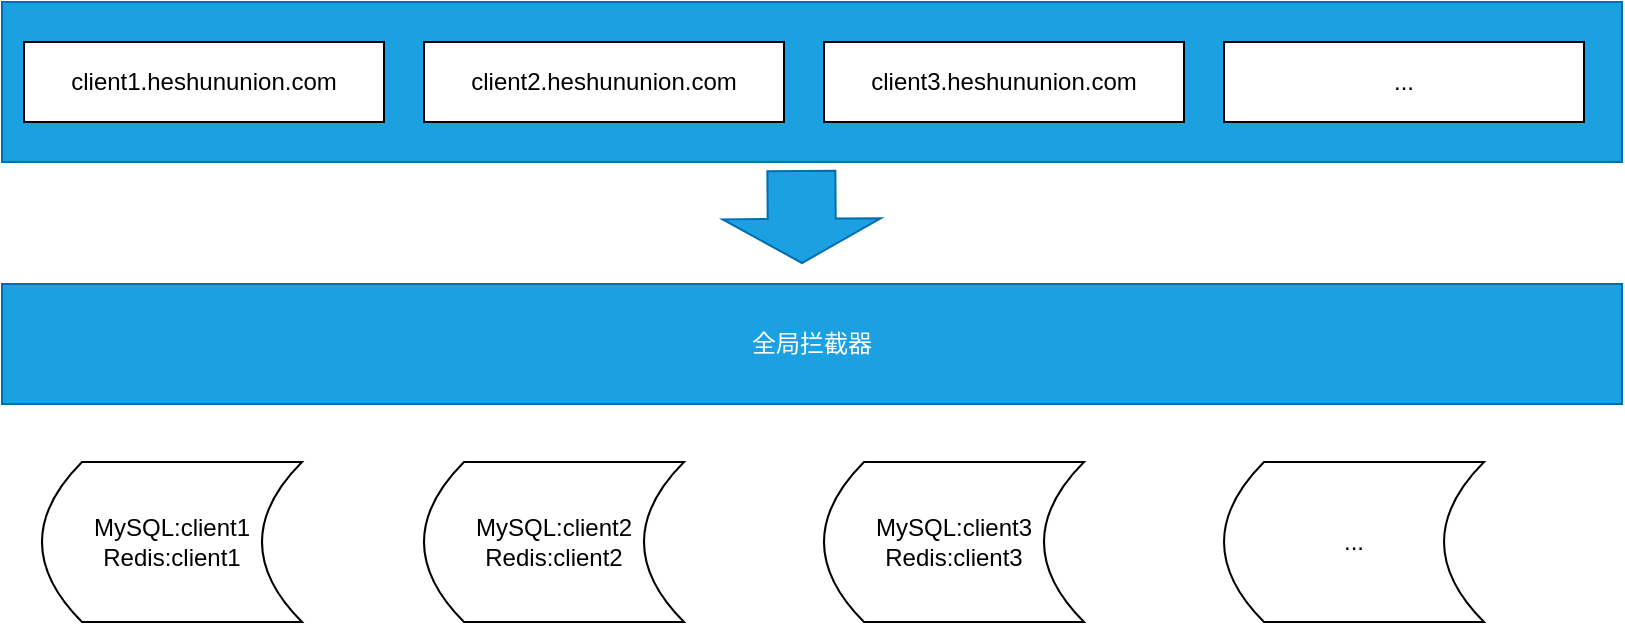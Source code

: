 <mxfile version="21.6.8" type="github">
  <diagram name="第 1 页" id="CArtOGVJNM0DeZppeaE7">
    <mxGraphModel dx="1434" dy="774" grid="1" gridSize="10" guides="1" tooltips="1" connect="1" arrows="1" fold="1" page="1" pageScale="1" pageWidth="827" pageHeight="1169" math="0" shadow="0">
      <root>
        <mxCell id="0" />
        <mxCell id="1" parent="0" />
        <mxCell id="d_z4q-XA7Cr5NCrZqt5U-14" value="" style="rounded=0;whiteSpace=wrap;html=1;fillColor=#1ba1e2;fontColor=#ffffff;strokeColor=#006EAF;" parent="1" vertex="1">
          <mxGeometry x="10" y="90" width="810" height="80" as="geometry" />
        </mxCell>
        <mxCell id="d_z4q-XA7Cr5NCrZqt5U-1" value="client1.heshununion.com" style="rounded=0;whiteSpace=wrap;html=1;" parent="1" vertex="1">
          <mxGeometry x="21" y="110" width="180" height="40" as="geometry" />
        </mxCell>
        <mxCell id="d_z4q-XA7Cr5NCrZqt5U-2" value="client2.heshununion.com" style="rounded=0;whiteSpace=wrap;html=1;" parent="1" vertex="1">
          <mxGeometry x="221" y="110" width="180" height="40" as="geometry" />
        </mxCell>
        <mxCell id="d_z4q-XA7Cr5NCrZqt5U-3" value="client3.heshununion.com" style="rounded=0;whiteSpace=wrap;html=1;" parent="1" vertex="1">
          <mxGeometry x="421" y="110" width="180" height="40" as="geometry" />
        </mxCell>
        <mxCell id="d_z4q-XA7Cr5NCrZqt5U-6" value="..." style="rounded=0;whiteSpace=wrap;html=1;" parent="1" vertex="1">
          <mxGeometry x="621" y="110" width="180" height="40" as="geometry" />
        </mxCell>
        <mxCell id="d_z4q-XA7Cr5NCrZqt5U-7" value="全局拦截器" style="rounded=0;whiteSpace=wrap;html=1;fillColor=#1ba1e2;fontColor=#ffffff;strokeColor=#006EAF;" parent="1" vertex="1">
          <mxGeometry x="10" y="231" width="810" height="60" as="geometry" />
        </mxCell>
        <mxCell id="d_z4q-XA7Cr5NCrZqt5U-15" value="" style="shape=flexArrow;endArrow=classic;html=1;rounded=0;exitX=0.528;exitY=1.038;exitDx=0;exitDy=0;exitPerimeter=0;width=34;endSize=7.03;endWidth=44;fillColor=#1ba1e2;strokeColor=#006EAF;" parent="1" edge="1">
          <mxGeometry width="50" height="50" relative="1" as="geometry">
            <mxPoint x="409.68" y="174.04" as="sourcePoint" />
            <mxPoint x="410" y="221" as="targetPoint" />
          </mxGeometry>
        </mxCell>
        <mxCell id="d_z4q-XA7Cr5NCrZqt5U-18" value="MySQL:client1&lt;br&gt;Redis:client1" style="shape=dataStorage;whiteSpace=wrap;html=1;fixedSize=1;" parent="1" vertex="1">
          <mxGeometry x="30" y="320" width="130" height="80" as="geometry" />
        </mxCell>
        <mxCell id="d_z4q-XA7Cr5NCrZqt5U-19" value="MySQL:client2&lt;br&gt;Redis:client2" style="shape=dataStorage;whiteSpace=wrap;html=1;fixedSize=1;" parent="1" vertex="1">
          <mxGeometry x="221" y="320" width="130" height="80" as="geometry" />
        </mxCell>
        <mxCell id="PJXP_nevyMRu5qVr22LD-5" value="MySQL:client3&lt;br&gt;Redis:client3" style="shape=dataStorage;whiteSpace=wrap;html=1;fixedSize=1;" vertex="1" parent="1">
          <mxGeometry x="421" y="320" width="130" height="80" as="geometry" />
        </mxCell>
        <mxCell id="PJXP_nevyMRu5qVr22LD-6" value="..." style="shape=dataStorage;whiteSpace=wrap;html=1;fixedSize=1;" vertex="1" parent="1">
          <mxGeometry x="621" y="320" width="130" height="80" as="geometry" />
        </mxCell>
      </root>
    </mxGraphModel>
  </diagram>
</mxfile>
